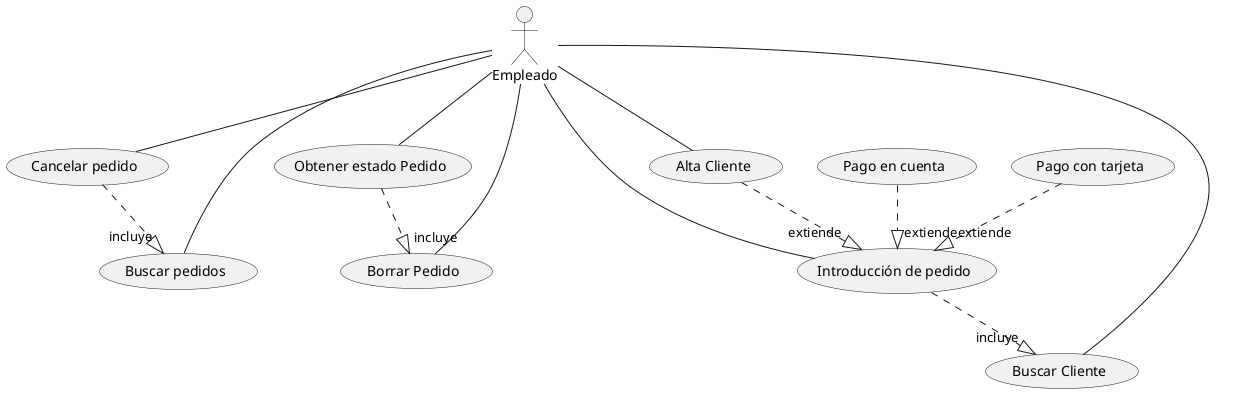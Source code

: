 @startuml
actor Empleado


Empleado --(Introducción de pedido)

Empleado-- (Cancelar pedido)
Empleado --(Obtener estado Pedido)
Empleado -- (Borrar Pedido)
Empleado -- (Buscar pedidos)
Empleado -- (Alta Cliente)
Empleado -- (Buscar Cliente)

(Alta Cliente) ..|> "extiende" (Introducción de pedido)
(Introducción de pedido) ..|> "incluye" (Buscar Cliente)
(Pago en cuenta) ..|> "extiende" (Introducción de pedido)
(Pago con tarjeta) ..|> "extiende" (Introducción de pedido)
(Obtener estado Pedido) ..|> "incluye" (Borrar Pedido)
(Cancelar pedido) ..|> "incluye" (Buscar pedidos)



@enduml